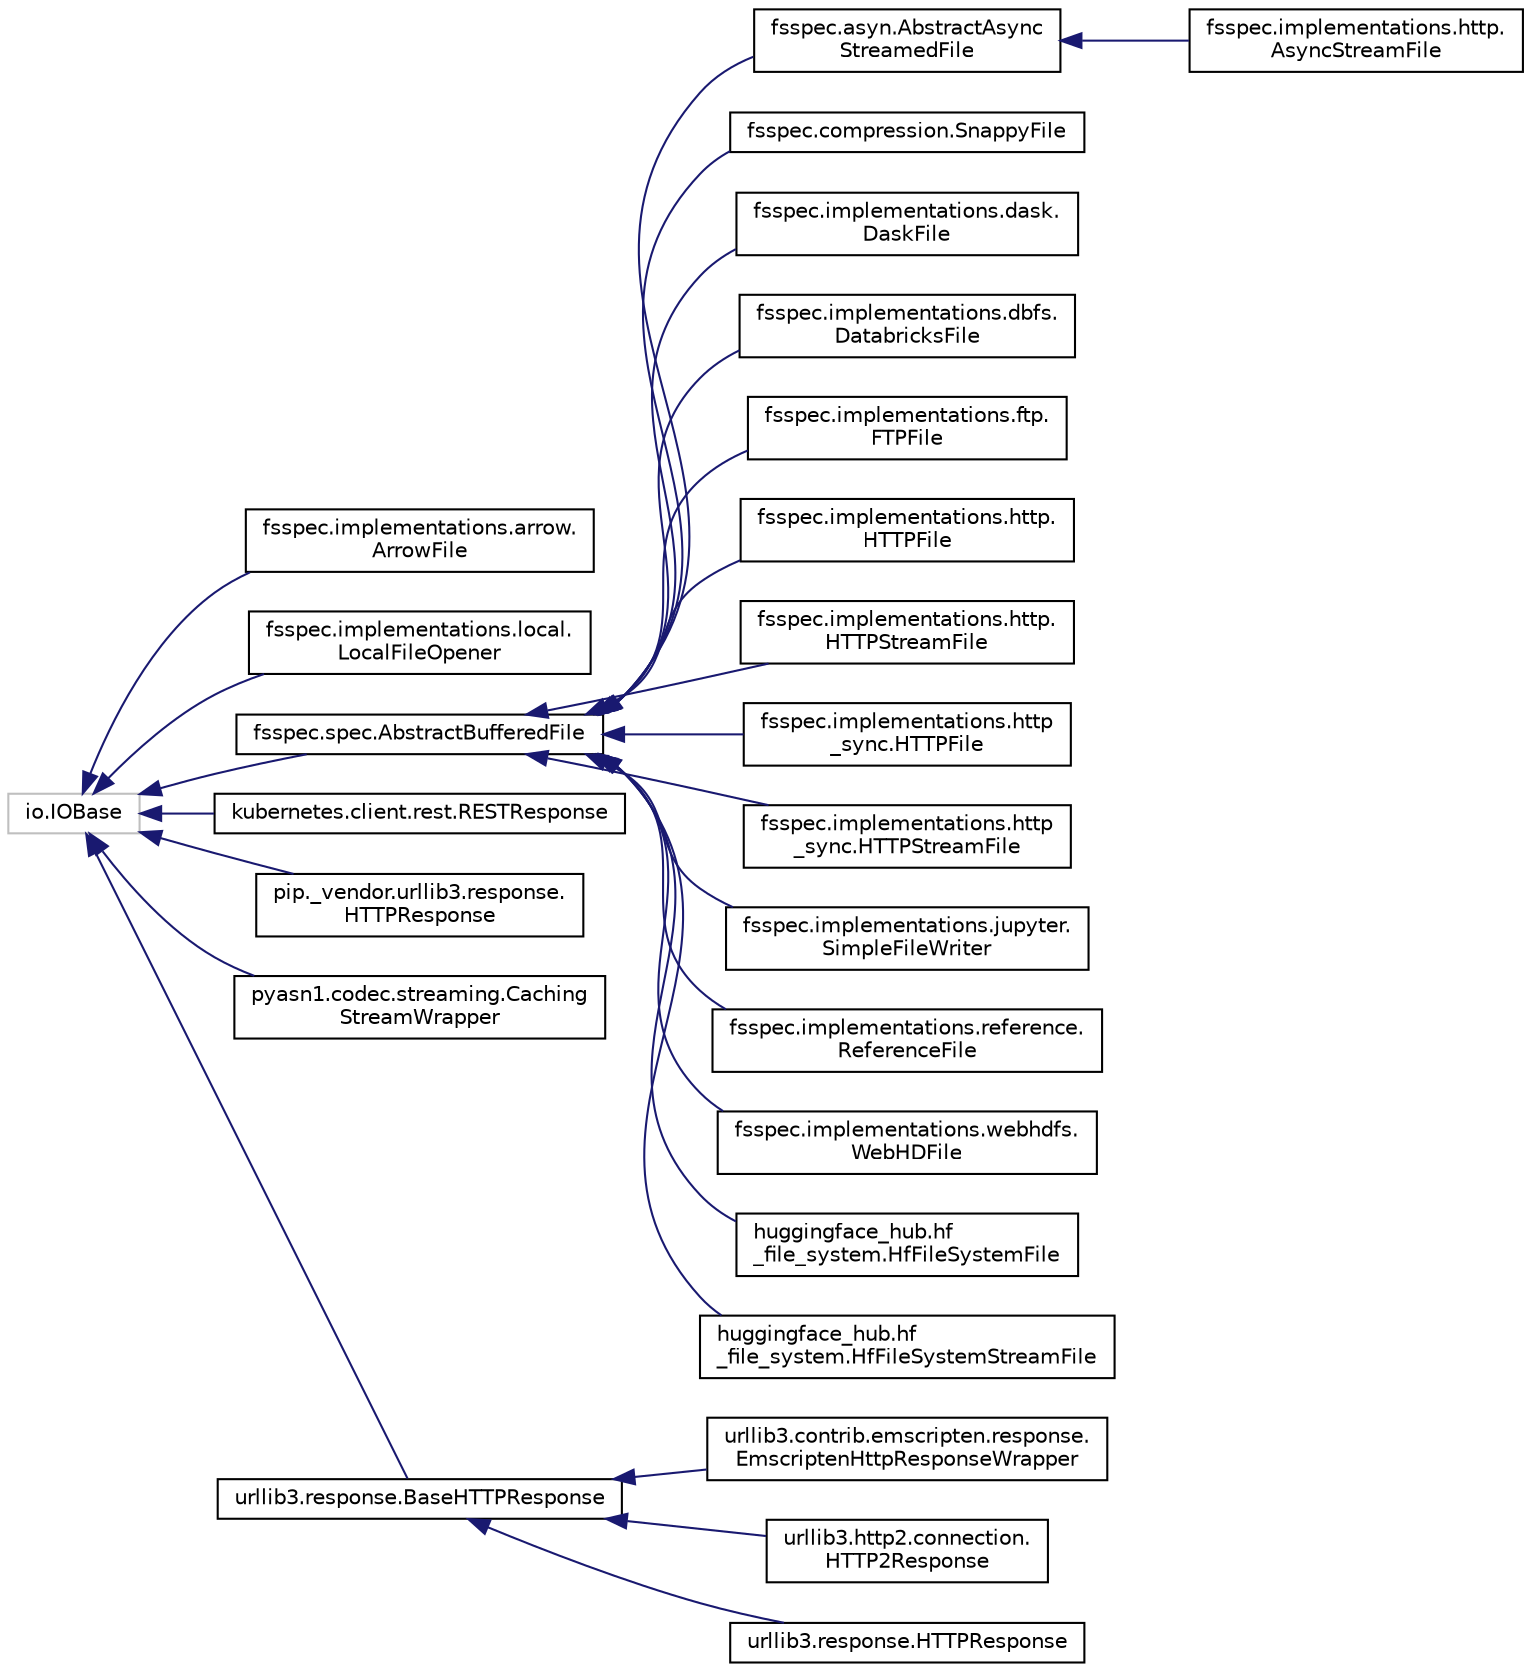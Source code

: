 digraph "Graphical Class Hierarchy"
{
 // LATEX_PDF_SIZE
  edge [fontname="Helvetica",fontsize="10",labelfontname="Helvetica",labelfontsize="10"];
  node [fontname="Helvetica",fontsize="10",shape=record];
  rankdir="LR";
  Node7032 [label="io.IOBase",height=0.2,width=0.4,color="grey75", fillcolor="white", style="filled",tooltip=" "];
  Node7032 -> Node0 [dir="back",color="midnightblue",fontsize="10",style="solid",fontname="Helvetica"];
  Node0 [label="fsspec.implementations.arrow.\lArrowFile",height=0.2,width=0.4,color="black", fillcolor="white", style="filled",URL="$classfsspec_1_1implementations_1_1arrow_1_1ArrowFile.html",tooltip=" "];
  Node7032 -> Node7034 [dir="back",color="midnightblue",fontsize="10",style="solid",fontname="Helvetica"];
  Node7034 [label="fsspec.implementations.local.\lLocalFileOpener",height=0.2,width=0.4,color="black", fillcolor="white", style="filled",URL="$classfsspec_1_1implementations_1_1local_1_1LocalFileOpener.html",tooltip=" "];
  Node7032 -> Node7035 [dir="back",color="midnightblue",fontsize="10",style="solid",fontname="Helvetica"];
  Node7035 [label="fsspec.spec.AbstractBufferedFile",height=0.2,width=0.4,color="black", fillcolor="white", style="filled",URL="$classfsspec_1_1spec_1_1AbstractBufferedFile.html",tooltip=" "];
  Node7035 -> Node7036 [dir="back",color="midnightblue",fontsize="10",style="solid",fontname="Helvetica"];
  Node7036 [label="fsspec.asyn.AbstractAsync\lStreamedFile",height=0.2,width=0.4,color="black", fillcolor="white", style="filled",URL="$classfsspec_1_1asyn_1_1AbstractAsyncStreamedFile.html",tooltip=" "];
  Node7036 -> Node7037 [dir="back",color="midnightblue",fontsize="10",style="solid",fontname="Helvetica"];
  Node7037 [label="fsspec.implementations.http.\lAsyncStreamFile",height=0.2,width=0.4,color="black", fillcolor="white", style="filled",URL="$classfsspec_1_1implementations_1_1http_1_1AsyncStreamFile.html",tooltip=" "];
  Node7035 -> Node7038 [dir="back",color="midnightblue",fontsize="10",style="solid",fontname="Helvetica"];
  Node7038 [label="fsspec.compression.SnappyFile",height=0.2,width=0.4,color="black", fillcolor="white", style="filled",URL="$classfsspec_1_1compression_1_1SnappyFile.html",tooltip=" "];
  Node7035 -> Node7039 [dir="back",color="midnightblue",fontsize="10",style="solid",fontname="Helvetica"];
  Node7039 [label="fsspec.implementations.dask.\lDaskFile",height=0.2,width=0.4,color="black", fillcolor="white", style="filled",URL="$classfsspec_1_1implementations_1_1dask_1_1DaskFile.html",tooltip=" "];
  Node7035 -> Node7040 [dir="back",color="midnightblue",fontsize="10",style="solid",fontname="Helvetica"];
  Node7040 [label="fsspec.implementations.dbfs.\lDatabricksFile",height=0.2,width=0.4,color="black", fillcolor="white", style="filled",URL="$classfsspec_1_1implementations_1_1dbfs_1_1DatabricksFile.html",tooltip=" "];
  Node7035 -> Node7041 [dir="back",color="midnightblue",fontsize="10",style="solid",fontname="Helvetica"];
  Node7041 [label="fsspec.implementations.ftp.\lFTPFile",height=0.2,width=0.4,color="black", fillcolor="white", style="filled",URL="$classfsspec_1_1implementations_1_1ftp_1_1FTPFile.html",tooltip=" "];
  Node7035 -> Node7042 [dir="back",color="midnightblue",fontsize="10",style="solid",fontname="Helvetica"];
  Node7042 [label="fsspec.implementations.http.\lHTTPFile",height=0.2,width=0.4,color="black", fillcolor="white", style="filled",URL="$classfsspec_1_1implementations_1_1http_1_1HTTPFile.html",tooltip=" "];
  Node7035 -> Node7043 [dir="back",color="midnightblue",fontsize="10",style="solid",fontname="Helvetica"];
  Node7043 [label="fsspec.implementations.http.\lHTTPStreamFile",height=0.2,width=0.4,color="black", fillcolor="white", style="filled",URL="$classfsspec_1_1implementations_1_1http_1_1HTTPStreamFile.html",tooltip=" "];
  Node7035 -> Node7044 [dir="back",color="midnightblue",fontsize="10",style="solid",fontname="Helvetica"];
  Node7044 [label="fsspec.implementations.http\l_sync.HTTPFile",height=0.2,width=0.4,color="black", fillcolor="white", style="filled",URL="$classfsspec_1_1implementations_1_1http__sync_1_1HTTPFile.html",tooltip=" "];
  Node7035 -> Node7045 [dir="back",color="midnightblue",fontsize="10",style="solid",fontname="Helvetica"];
  Node7045 [label="fsspec.implementations.http\l_sync.HTTPStreamFile",height=0.2,width=0.4,color="black", fillcolor="white", style="filled",URL="$classfsspec_1_1implementations_1_1http__sync_1_1HTTPStreamFile.html",tooltip=" "];
  Node7035 -> Node7046 [dir="back",color="midnightblue",fontsize="10",style="solid",fontname="Helvetica"];
  Node7046 [label="fsspec.implementations.jupyter.\lSimpleFileWriter",height=0.2,width=0.4,color="black", fillcolor="white", style="filled",URL="$classfsspec_1_1implementations_1_1jupyter_1_1SimpleFileWriter.html",tooltip=" "];
  Node7035 -> Node7047 [dir="back",color="midnightblue",fontsize="10",style="solid",fontname="Helvetica"];
  Node7047 [label="fsspec.implementations.reference.\lReferenceFile",height=0.2,width=0.4,color="black", fillcolor="white", style="filled",URL="$classfsspec_1_1implementations_1_1reference_1_1ReferenceFile.html",tooltip=" "];
  Node7035 -> Node7048 [dir="back",color="midnightblue",fontsize="10",style="solid",fontname="Helvetica"];
  Node7048 [label="fsspec.implementations.webhdfs.\lWebHDFile",height=0.2,width=0.4,color="black", fillcolor="white", style="filled",URL="$classfsspec_1_1implementations_1_1webhdfs_1_1WebHDFile.html",tooltip=" "];
  Node7035 -> Node7049 [dir="back",color="midnightblue",fontsize="10",style="solid",fontname="Helvetica"];
  Node7049 [label="huggingface_hub.hf\l_file_system.HfFileSystemFile",height=0.2,width=0.4,color="black", fillcolor="white", style="filled",URL="$classhuggingface__hub_1_1hf__file__system_1_1HfFileSystemFile.html",tooltip=" "];
  Node7035 -> Node7050 [dir="back",color="midnightblue",fontsize="10",style="solid",fontname="Helvetica"];
  Node7050 [label="huggingface_hub.hf\l_file_system.HfFileSystemStreamFile",height=0.2,width=0.4,color="black", fillcolor="white", style="filled",URL="$classhuggingface__hub_1_1hf__file__system_1_1HfFileSystemStreamFile.html",tooltip=" "];
  Node7032 -> Node7051 [dir="back",color="midnightblue",fontsize="10",style="solid",fontname="Helvetica"];
  Node7051 [label="kubernetes.client.rest.RESTResponse",height=0.2,width=0.4,color="black", fillcolor="white", style="filled",URL="$classkubernetes_1_1client_1_1rest_1_1RESTResponse.html",tooltip=" "];
  Node7032 -> Node7052 [dir="back",color="midnightblue",fontsize="10",style="solid",fontname="Helvetica"];
  Node7052 [label="pip._vendor.urllib3.response.\lHTTPResponse",height=0.2,width=0.4,color="black", fillcolor="white", style="filled",URL="$classpip_1_1__vendor_1_1urllib3_1_1response_1_1HTTPResponse.html",tooltip=" "];
  Node7032 -> Node7053 [dir="back",color="midnightblue",fontsize="10",style="solid",fontname="Helvetica"];
  Node7053 [label="pyasn1.codec.streaming.Caching\lStreamWrapper",height=0.2,width=0.4,color="black", fillcolor="white", style="filled",URL="$classpyasn1_1_1codec_1_1streaming_1_1CachingStreamWrapper.html",tooltip=" "];
  Node7032 -> Node7054 [dir="back",color="midnightblue",fontsize="10",style="solid",fontname="Helvetica"];
  Node7054 [label="urllib3.response.BaseHTTPResponse",height=0.2,width=0.4,color="black", fillcolor="white", style="filled",URL="$classurllib3_1_1response_1_1BaseHTTPResponse.html",tooltip=" "];
  Node7054 -> Node7055 [dir="back",color="midnightblue",fontsize="10",style="solid",fontname="Helvetica"];
  Node7055 [label="urllib3.contrib.emscripten.response.\lEmscriptenHttpResponseWrapper",height=0.2,width=0.4,color="black", fillcolor="white", style="filled",URL="$classurllib3_1_1contrib_1_1emscripten_1_1response_1_1EmscriptenHttpResponseWrapper.html",tooltip=" "];
  Node7054 -> Node7056 [dir="back",color="midnightblue",fontsize="10",style="solid",fontname="Helvetica"];
  Node7056 [label="urllib3.http2.connection.\lHTTP2Response",height=0.2,width=0.4,color="black", fillcolor="white", style="filled",URL="$classurllib3_1_1http2_1_1connection_1_1HTTP2Response.html",tooltip=" "];
  Node7054 -> Node7057 [dir="back",color="midnightblue",fontsize="10",style="solid",fontname="Helvetica"];
  Node7057 [label="urllib3.response.HTTPResponse",height=0.2,width=0.4,color="black", fillcolor="white", style="filled",URL="$classurllib3_1_1response_1_1HTTPResponse.html",tooltip=" "];
}
